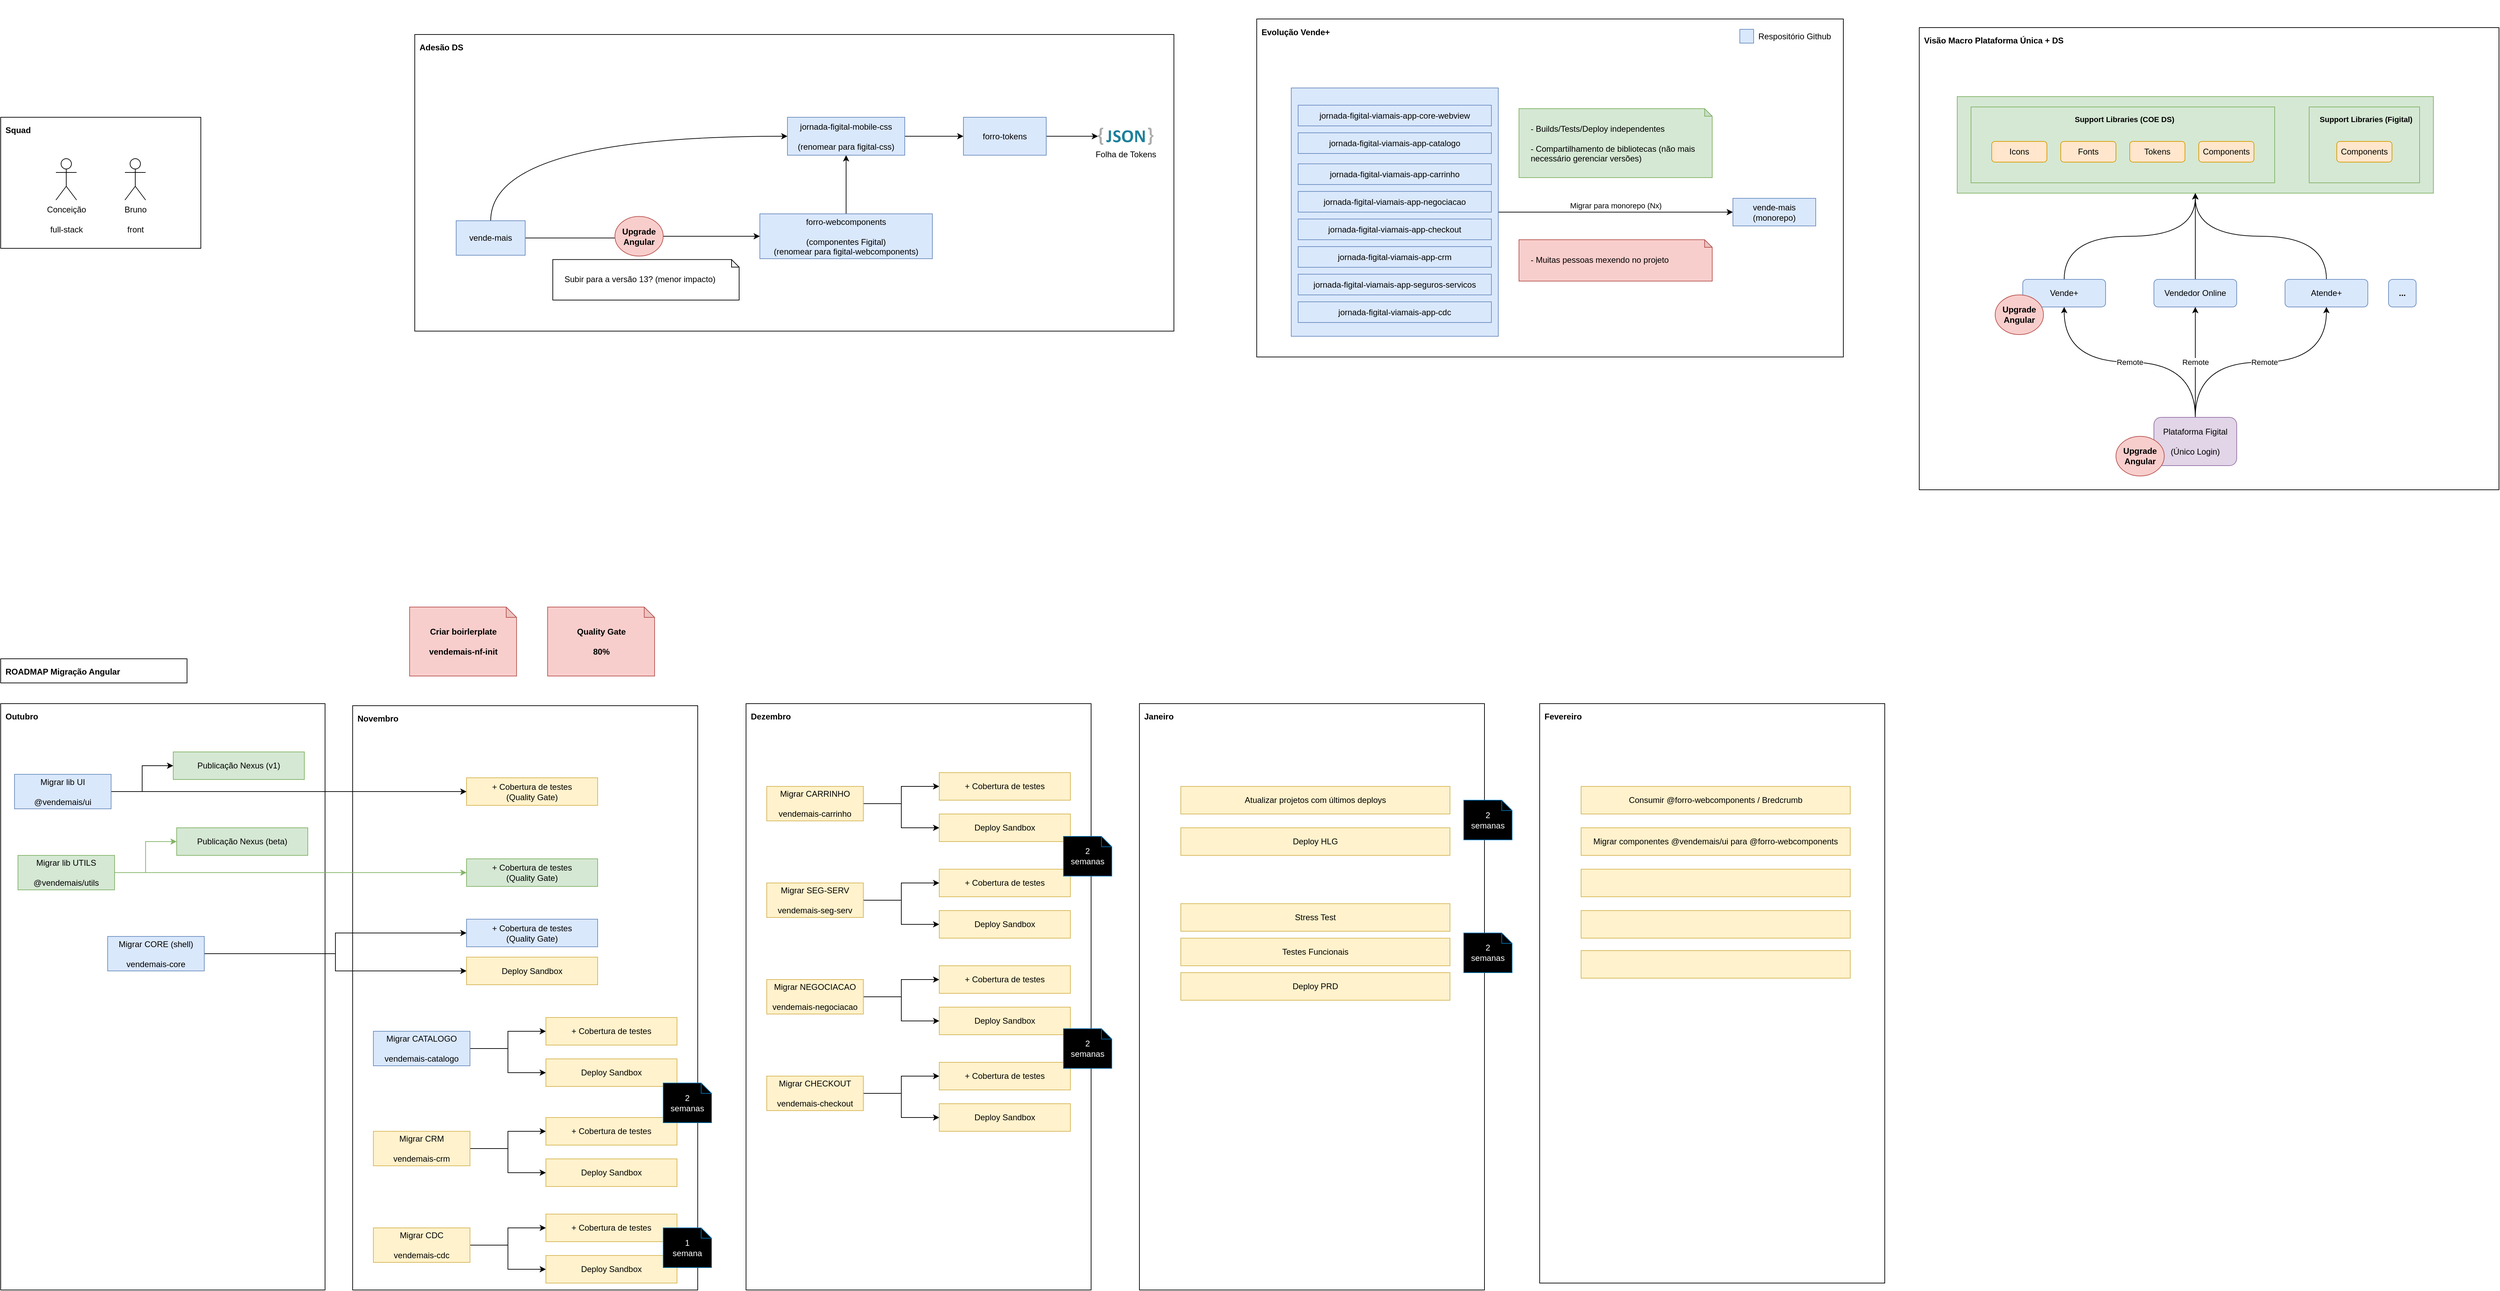 <mxfile version="24.8.3">
  <diagram name="Page-1" id="xi7shshmRlHFJgEPUB2y">
    <mxGraphModel dx="1910" dy="1064" grid="1" gridSize="10" guides="1" tooltips="1" connect="1" arrows="1" fold="1" page="1" pageScale="1" pageWidth="3300" pageHeight="2339" math="0" shadow="0">
      <root>
        <mxCell id="0" />
        <mxCell id="1" parent="0" />
        <mxCell id="oD3bgYSZx1_EezM_nqmY-81" value="Janeiro" style="rounded=0;whiteSpace=wrap;html=1;align=left;verticalAlign=top;spacingLeft=5;spacingTop=5;fontStyle=1" parent="1" vertex="1">
          <mxGeometry x="1730" y="1030" width="500" height="850" as="geometry" />
        </mxCell>
        <mxCell id="oD3bgYSZx1_EezM_nqmY-28" value="Dezembro" style="rounded=0;whiteSpace=wrap;html=1;align=left;verticalAlign=top;spacingLeft=5;spacingTop=5;fontStyle=1" parent="1" vertex="1">
          <mxGeometry x="1160" y="1030" width="500" height="850" as="geometry" />
        </mxCell>
        <mxCell id="oD3bgYSZx1_EezM_nqmY-3" value="Novembro" style="rounded=0;whiteSpace=wrap;html=1;align=left;verticalAlign=top;spacingLeft=5;spacingTop=5;fontStyle=1" parent="1" vertex="1">
          <mxGeometry x="590" y="1033" width="500" height="847" as="geometry" />
        </mxCell>
        <mxCell id="oD3bgYSZx1_EezM_nqmY-5" value="Outubro" style="rounded=0;whiteSpace=wrap;html=1;align=left;verticalAlign=top;spacingLeft=5;spacingTop=5;fontStyle=1" parent="1" vertex="1">
          <mxGeometry x="80" y="1030" width="470" height="850" as="geometry" />
        </mxCell>
        <mxCell id="uVXglK_rULCIlqvBaK8J-3" value="Squad" style="rounded=0;whiteSpace=wrap;html=1;align=left;verticalAlign=top;spacingLeft=5;spacingTop=5;fontStyle=1" parent="1" vertex="1">
          <mxGeometry x="80" y="180" width="290" height="190" as="geometry" />
        </mxCell>
        <mxCell id="rnujehfUw2kupq6HyYBV-32" value="Evolução Vende+" style="rounded=0;whiteSpace=wrap;html=1;align=left;verticalAlign=top;spacingLeft=5;spacingTop=5;fontStyle=1" parent="1" vertex="1">
          <mxGeometry x="1900" y="37.5" width="850" height="490" as="geometry" />
        </mxCell>
        <mxCell id="rnujehfUw2kupq6HyYBV-54" value="Migrar para monorepo (Nx)" style="edgeStyle=orthogonalEdgeStyle;rounded=0;orthogonalLoop=1;jettySize=auto;html=1;entryX=0;entryY=0.5;entryDx=0;entryDy=0;" parent="1" source="rnujehfUw2kupq6HyYBV-53" target="rnujehfUw2kupq6HyYBV-44" edge="1">
          <mxGeometry y="10" relative="1" as="geometry">
            <mxPoint as="offset" />
          </mxGeometry>
        </mxCell>
        <mxCell id="rnujehfUw2kupq6HyYBV-53" value="" style="rounded=0;whiteSpace=wrap;html=1;align=left;verticalAlign=top;spacingLeft=5;spacingTop=5;fontStyle=1;fillColor=#dae8fc;strokeColor=#6c8ebf;" parent="1" vertex="1">
          <mxGeometry x="1950" y="137.5" width="300" height="360" as="geometry" />
        </mxCell>
        <mxCell id="rnujehfUw2kupq6HyYBV-2" value="Visão Macro Plataforma Única + DS" style="rounded=0;whiteSpace=wrap;html=1;align=left;verticalAlign=top;spacingLeft=5;spacingTop=5;fontStyle=1" parent="1" vertex="1">
          <mxGeometry x="2860" y="50" width="840" height="670" as="geometry" />
        </mxCell>
        <mxCell id="rnujehfUw2kupq6HyYBV-27" value="" style="rounded=0;whiteSpace=wrap;html=1;align=left;verticalAlign=top;spacingLeft=5;spacingTop=5;fontStyle=1;fillColor=#d5e8d4;strokeColor=#82b366;" parent="1" vertex="1">
          <mxGeometry x="2915" y="150" width="690" height="140" as="geometry" />
        </mxCell>
        <mxCell id="rnujehfUw2kupq6HyYBV-28" style="edgeStyle=orthogonalEdgeStyle;rounded=0;orthogonalLoop=1;jettySize=auto;html=1;entryX=0.5;entryY=1;entryDx=0;entryDy=0;curved=1;" parent="1" source="rnujehfUw2kupq6HyYBV-3" target="rnujehfUw2kupq6HyYBV-27" edge="1">
          <mxGeometry relative="1" as="geometry" />
        </mxCell>
        <mxCell id="rnujehfUw2kupq6HyYBV-3" value="Vende+" style="rounded=1;whiteSpace=wrap;html=1;fillColor=#dae8fc;strokeColor=#6c8ebf;" parent="1" vertex="1">
          <mxGeometry x="3010" y="415" width="120" height="40" as="geometry" />
        </mxCell>
        <mxCell id="rnujehfUw2kupq6HyYBV-29" style="edgeStyle=orthogonalEdgeStyle;rounded=0;orthogonalLoop=1;jettySize=auto;html=1;curved=1;entryX=0.5;entryY=1;entryDx=0;entryDy=0;" parent="1" source="rnujehfUw2kupq6HyYBV-4" target="rnujehfUw2kupq6HyYBV-27" edge="1">
          <mxGeometry relative="1" as="geometry">
            <mxPoint x="3260" y="295" as="targetPoint" />
          </mxGeometry>
        </mxCell>
        <mxCell id="rnujehfUw2kupq6HyYBV-4" value="Vendedor Online" style="rounded=1;whiteSpace=wrap;html=1;fillColor=#dae8fc;strokeColor=#6c8ebf;" parent="1" vertex="1">
          <mxGeometry x="3200" y="415" width="120" height="40" as="geometry" />
        </mxCell>
        <mxCell id="rnujehfUw2kupq6HyYBV-30" style="edgeStyle=orthogonalEdgeStyle;rounded=0;orthogonalLoop=1;jettySize=auto;html=1;entryX=0.5;entryY=1;entryDx=0;entryDy=0;curved=1;" parent="1" source="rnujehfUw2kupq6HyYBV-5" target="rnujehfUw2kupq6HyYBV-27" edge="1">
          <mxGeometry relative="1" as="geometry" />
        </mxCell>
        <mxCell id="rnujehfUw2kupq6HyYBV-5" value="Atende+" style="rounded=1;whiteSpace=wrap;html=1;fillColor=#dae8fc;strokeColor=#6c8ebf;" parent="1" vertex="1">
          <mxGeometry x="3390" y="415" width="120" height="40" as="geometry" />
        </mxCell>
        <mxCell id="rnujehfUw2kupq6HyYBV-6" value="Support Libraries (COE DS)" style="rounded=0;whiteSpace=wrap;html=1;align=center;verticalAlign=top;spacingLeft=5;spacingTop=5;fillColor=#d5e8d4;strokeColor=#82b366;fontStyle=1;fontSize=11;" parent="1" vertex="1">
          <mxGeometry x="2935" y="165" width="440" height="110" as="geometry" />
        </mxCell>
        <mxCell id="rnujehfUw2kupq6HyYBV-7" value="Icons" style="rounded=1;whiteSpace=wrap;html=1;fillColor=#ffe6cc;strokeColor=#d79b00;align=center;" parent="1" vertex="1">
          <mxGeometry x="2965" y="215" width="80" height="30" as="geometry" />
        </mxCell>
        <mxCell id="rnujehfUw2kupq6HyYBV-8" value="Fonts" style="rounded=1;whiteSpace=wrap;html=1;fillColor=#ffe6cc;strokeColor=#d79b00;align=center;" parent="1" vertex="1">
          <mxGeometry x="3065" y="215" width="80" height="30" as="geometry" />
        </mxCell>
        <mxCell id="rnujehfUw2kupq6HyYBV-10" value="Tokens" style="rounded=1;whiteSpace=wrap;html=1;fillColor=#ffe6cc;strokeColor=#d79b00;align=center;" parent="1" vertex="1">
          <mxGeometry x="3165" y="215" width="80" height="30" as="geometry" />
        </mxCell>
        <mxCell id="rnujehfUw2kupq6HyYBV-11" value="Components" style="rounded=1;whiteSpace=wrap;html=1;fillColor=#ffe6cc;strokeColor=#d79b00;align=center;" parent="1" vertex="1">
          <mxGeometry x="3265" y="215" width="80" height="30" as="geometry" />
        </mxCell>
        <mxCell id="rnujehfUw2kupq6HyYBV-17" value="Remote" style="edgeStyle=orthogonalEdgeStyle;rounded=0;orthogonalLoop=1;jettySize=auto;html=1;curved=1;exitX=0.5;exitY=0;exitDx=0;exitDy=0;" parent="1" source="rnujehfUw2kupq6HyYBV-14" target="rnujehfUw2kupq6HyYBV-3" edge="1">
          <mxGeometry relative="1" as="geometry" />
        </mxCell>
        <mxCell id="rnujehfUw2kupq6HyYBV-18" value="Remote" style="edgeStyle=orthogonalEdgeStyle;rounded=0;orthogonalLoop=1;jettySize=auto;html=1;entryX=0.5;entryY=1;entryDx=0;entryDy=0;" parent="1" source="rnujehfUw2kupq6HyYBV-14" target="rnujehfUw2kupq6HyYBV-4" edge="1">
          <mxGeometry relative="1" as="geometry" />
        </mxCell>
        <mxCell id="rnujehfUw2kupq6HyYBV-19" value="Remote" style="edgeStyle=orthogonalEdgeStyle;rounded=0;orthogonalLoop=1;jettySize=auto;html=1;entryX=0.5;entryY=1;entryDx=0;entryDy=0;curved=1;exitX=0.5;exitY=0;exitDx=0;exitDy=0;" parent="1" source="rnujehfUw2kupq6HyYBV-14" target="rnujehfUw2kupq6HyYBV-5" edge="1">
          <mxGeometry x="0.025" relative="1" as="geometry">
            <mxPoint as="offset" />
          </mxGeometry>
        </mxCell>
        <mxCell id="rnujehfUw2kupq6HyYBV-14" value="Plataforma Figital&lt;br&gt;&lt;br&gt;(Único Login)" style="rounded=1;whiteSpace=wrap;html=1;fillColor=#e1d5e7;strokeColor=#9673a6;" parent="1" vertex="1">
          <mxGeometry x="3200" y="615" width="120" height="70" as="geometry" />
        </mxCell>
        <mxCell id="rnujehfUw2kupq6HyYBV-20" value="Support Libraries (Figital)" style="rounded=0;whiteSpace=wrap;html=1;align=center;verticalAlign=top;spacingLeft=5;spacingTop=5;fillColor=#d5e8d4;strokeColor=#82b366;fontStyle=1;fontSize=11;" parent="1" vertex="1">
          <mxGeometry x="3425" y="165" width="160" height="110" as="geometry" />
        </mxCell>
        <mxCell id="rnujehfUw2kupq6HyYBV-24" value="Components" style="rounded=1;whiteSpace=wrap;html=1;fillColor=#ffe6cc;strokeColor=#d79b00;align=center;" parent="1" vertex="1">
          <mxGeometry x="3465" y="215" width="80" height="30" as="geometry" />
        </mxCell>
        <mxCell id="rnujehfUw2kupq6HyYBV-31" value="..." style="rounded=1;whiteSpace=wrap;html=1;fillColor=#dae8fc;strokeColor=#6c8ebf;fontStyle=1" parent="1" vertex="1">
          <mxGeometry x="3540" y="415" width="40" height="40" as="geometry" />
        </mxCell>
        <mxCell id="rnujehfUw2kupq6HyYBV-33" value="jornada-figital-viamais-app-core-webview" style="whiteSpace=wrap;html=1;fillColor=#dae8fc;strokeColor=#6c8ebf;" parent="1" vertex="1">
          <mxGeometry x="1960" y="162.5" width="280" height="30" as="geometry" />
        </mxCell>
        <mxCell id="rnujehfUw2kupq6HyYBV-34" value="jornada-figital-viamais-app-catalogo" style="whiteSpace=wrap;html=1;fillColor=#dae8fc;strokeColor=#6c8ebf;" parent="1" vertex="1">
          <mxGeometry x="1960" y="202.5" width="280" height="30" as="geometry" />
        </mxCell>
        <mxCell id="rnujehfUw2kupq6HyYBV-35" value="jornada-figital-viamais-app-carrinho" style="whiteSpace=wrap;html=1;fillColor=#dae8fc;strokeColor=#6c8ebf;" parent="1" vertex="1">
          <mxGeometry x="1960" y="247.5" width="280" height="30" as="geometry" />
        </mxCell>
        <mxCell id="rnujehfUw2kupq6HyYBV-37" value="jornada-figital-viamais-app-negociacao" style="whiteSpace=wrap;html=1;fillColor=#dae8fc;strokeColor=#6c8ebf;" parent="1" vertex="1">
          <mxGeometry x="1960" y="287.5" width="280" height="30" as="geometry" />
        </mxCell>
        <mxCell id="rnujehfUw2kupq6HyYBV-38" value="jornada-figital-viamais-app-checkout" style="whiteSpace=wrap;html=1;fillColor=#dae8fc;strokeColor=#6c8ebf;" parent="1" vertex="1">
          <mxGeometry x="1960" y="327.5" width="280" height="30" as="geometry" />
        </mxCell>
        <mxCell id="rnujehfUw2kupq6HyYBV-39" value="jornada-figital-viamais-app-crm" style="whiteSpace=wrap;html=1;fillColor=#dae8fc;strokeColor=#6c8ebf;" parent="1" vertex="1">
          <mxGeometry x="1960" y="367.5" width="280" height="30" as="geometry" />
        </mxCell>
        <mxCell id="rnujehfUw2kupq6HyYBV-41" value="jornada-figital-viamais-app-seguros-servicos" style="whiteSpace=wrap;html=1;fillColor=#dae8fc;strokeColor=#6c8ebf;" parent="1" vertex="1">
          <mxGeometry x="1960" y="407.5" width="280" height="30" as="geometry" />
        </mxCell>
        <mxCell id="rnujehfUw2kupq6HyYBV-42" value="jornada-figital-viamais-app-cdc" style="whiteSpace=wrap;html=1;fillColor=#dae8fc;strokeColor=#6c8ebf;" parent="1" vertex="1">
          <mxGeometry x="1960" y="447.5" width="280" height="30" as="geometry" />
        </mxCell>
        <mxCell id="rnujehfUw2kupq6HyYBV-44" value="vende-mais&lt;br&gt;(monorepo)" style="whiteSpace=wrap;html=1;fillColor=#dae8fc;strokeColor=#6c8ebf;" parent="1" vertex="1">
          <mxGeometry x="2590" y="297.5" width="120" height="40" as="geometry" />
        </mxCell>
        <mxCell id="rnujehfUw2kupq6HyYBV-51" value="" style="group" parent="1" vertex="1" connectable="0">
          <mxGeometry x="2600" y="47.5" width="144" height="30" as="geometry" />
        </mxCell>
        <mxCell id="rnujehfUw2kupq6HyYBV-45" value="" style="whiteSpace=wrap;html=1;fillColor=#dae8fc;strokeColor=#6c8ebf;" parent="rnujehfUw2kupq6HyYBV-51" vertex="1">
          <mxGeometry y="5" width="20" height="20" as="geometry" />
        </mxCell>
        <mxCell id="rnujehfUw2kupq6HyYBV-46" value="Respositório Github" style="text;html=1;align=center;verticalAlign=middle;resizable=0;points=[];autosize=1;strokeColor=none;fillColor=none;" parent="rnujehfUw2kupq6HyYBV-51" vertex="1">
          <mxGeometry x="14" width="130" height="30" as="geometry" />
        </mxCell>
        <mxCell id="rnujehfUw2kupq6HyYBV-55" value="- Builds/Tests/Deploy independentes&lt;div&gt;&lt;br&gt;&lt;/div&gt;&lt;div&gt;- Compartilhamento de bibliotecas (não mais necessário gerenciar versões)&lt;/div&gt;" style="shape=note;whiteSpace=wrap;html=1;backgroundOutline=1;darkOpacity=0.05;size=11;align=left;spacingLeft=15;verticalAlign=top;spacingTop=15;fillColor=#d5e8d4;strokeColor=#82b366;" parent="1" vertex="1">
          <mxGeometry x="2280" y="167.5" width="280" height="100" as="geometry" />
        </mxCell>
        <mxCell id="rnujehfUw2kupq6HyYBV-56" value="- Muitas pessoas mexendo no projeto" style="shape=note;whiteSpace=wrap;html=1;backgroundOutline=1;darkOpacity=0.05;size=11;align=left;spacingLeft=15;verticalAlign=top;spacingTop=15;fillColor=#f8cecc;strokeColor=#b85450;" parent="1" vertex="1">
          <mxGeometry x="2280" y="357.5" width="280" height="60" as="geometry" />
        </mxCell>
        <mxCell id="rnujehfUw2kupq6HyYBV-57" value="Adesão DS" style="rounded=0;whiteSpace=wrap;html=1;align=left;verticalAlign=top;spacingLeft=5;spacingTop=5;fontStyle=1" parent="1" vertex="1">
          <mxGeometry x="680" y="60" width="1100" height="430" as="geometry" />
        </mxCell>
        <mxCell id="rnujehfUw2kupq6HyYBV-60" style="edgeStyle=orthogonalEdgeStyle;rounded=0;orthogonalLoop=1;jettySize=auto;html=1;entryX=0.5;entryY=1;entryDx=0;entryDy=0;" parent="1" source="rnujehfUw2kupq6HyYBV-58" target="rnujehfUw2kupq6HyYBV-59" edge="1">
          <mxGeometry relative="1" as="geometry" />
        </mxCell>
        <mxCell id="rnujehfUw2kupq6HyYBV-58" value="forro-webcomponents&lt;br&gt;&lt;br&gt;(componentes Figital)&lt;div&gt;(renomear para figital-webcomponents)&lt;/div&gt;" style="whiteSpace=wrap;html=1;fillColor=#dae8fc;strokeColor=#6c8ebf;" parent="1" vertex="1">
          <mxGeometry x="1180" y="320" width="250" height="65" as="geometry" />
        </mxCell>
        <mxCell id="uVXglK_rULCIlqvBaK8J-21" style="edgeStyle=orthogonalEdgeStyle;rounded=0;orthogonalLoop=1;jettySize=auto;html=1;exitX=1;exitY=0.5;exitDx=0;exitDy=0;curved=1;" parent="1" source="uVXglK_rULCIlqvBaK8J-30" target="uVXglK_rULCIlqvBaK8J-20" edge="1">
          <mxGeometry relative="1" as="geometry">
            <mxPoint x="1530" y="208" as="sourcePoint" />
          </mxGeometry>
        </mxCell>
        <mxCell id="uVXglK_rULCIlqvBaK8J-31" style="edgeStyle=orthogonalEdgeStyle;rounded=0;orthogonalLoop=1;jettySize=auto;html=1;entryX=0;entryY=0.5;entryDx=0;entryDy=0;" parent="1" source="rnujehfUw2kupq6HyYBV-59" target="uVXglK_rULCIlqvBaK8J-30" edge="1">
          <mxGeometry relative="1" as="geometry" />
        </mxCell>
        <mxCell id="rnujehfUw2kupq6HyYBV-59" value="jornada-figital-mobile-css&lt;br&gt;&lt;br&gt;(renomear para&amp;nbsp;&lt;span style=&quot;background-color: initial;&quot;&gt;figital-css)&lt;/span&gt;" style="whiteSpace=wrap;html=1;fillColor=#dae8fc;strokeColor=#6c8ebf;" parent="1" vertex="1">
          <mxGeometry x="1220" y="180" width="170" height="55" as="geometry" />
        </mxCell>
        <mxCell id="rnujehfUw2kupq6HyYBV-62" style="edgeStyle=orthogonalEdgeStyle;rounded=0;orthogonalLoop=1;jettySize=auto;html=1;entryX=0;entryY=0.5;entryDx=0;entryDy=0;curved=1;exitX=0.5;exitY=0;exitDx=0;exitDy=0;" parent="1" source="rnujehfUw2kupq6HyYBV-61" target="rnujehfUw2kupq6HyYBV-59" edge="1">
          <mxGeometry relative="1" as="geometry" />
        </mxCell>
        <mxCell id="rnujehfUw2kupq6HyYBV-63" style="edgeStyle=orthogonalEdgeStyle;rounded=0;orthogonalLoop=1;jettySize=auto;html=1;entryX=0;entryY=0.5;entryDx=0;entryDy=0;" parent="1" source="rnujehfUw2kupq6HyYBV-61" target="rnujehfUw2kupq6HyYBV-58" edge="1">
          <mxGeometry relative="1" as="geometry" />
        </mxCell>
        <mxCell id="rnujehfUw2kupq6HyYBV-61" value="vende-mais" style="whiteSpace=wrap;html=1;fillColor=#dae8fc;strokeColor=#6c8ebf;" parent="1" vertex="1">
          <mxGeometry x="740" y="330" width="100" height="50" as="geometry" />
        </mxCell>
        <mxCell id="rnujehfUw2kupq6HyYBV-64" value="Upgrade Angular" style="ellipse;whiteSpace=wrap;html=1;fillColor=#f8cecc;strokeColor=#b85450;fontStyle=1" parent="1" vertex="1">
          <mxGeometry x="970" y="323.75" width="70" height="57.5" as="geometry" />
        </mxCell>
        <mxCell id="uVXglK_rULCIlqvBaK8J-1" value="Subir para a versão 13? (menor impacto)" style="shape=note;whiteSpace=wrap;html=1;backgroundOutline=1;darkOpacity=0.05;size=11;align=left;spacingLeft=15;verticalAlign=top;spacingTop=15;" parent="1" vertex="1">
          <mxGeometry x="880" y="386.25" width="270" height="58.75" as="geometry" />
        </mxCell>
        <mxCell id="uVXglK_rULCIlqvBaK8J-5" value="Conceição&lt;br&gt;&lt;br&gt;&lt;div&gt;full-stack&lt;/div&gt;" style="shape=umlActor;verticalLabelPosition=bottom;verticalAlign=top;html=1;outlineConnect=0;" parent="1" vertex="1">
          <mxGeometry x="160" y="240" width="30" height="60" as="geometry" />
        </mxCell>
        <mxCell id="uVXglK_rULCIlqvBaK8J-6" value="Bruno&lt;br&gt;&lt;br&gt;front" style="shape=umlActor;verticalLabelPosition=bottom;verticalAlign=top;html=1;outlineConnect=0;" parent="1" vertex="1">
          <mxGeometry x="260" y="240" width="30" height="60" as="geometry" />
        </mxCell>
        <mxCell id="uVXglK_rULCIlqvBaK8J-8" value="" style="shape=image;html=1;verticalAlign=top;verticalLabelPosition=bottom;labelBackgroundColor=#ffffff;imageAspect=0;aspect=fixed;image=https://cdn1.iconfinder.com/data/icons/icons-for-a-site-1/64/advantage_accuracy-128.png" parent="1" vertex="1">
          <mxGeometry x="3235" y="10" width="90" height="90" as="geometry" />
        </mxCell>
        <mxCell id="uVXglK_rULCIlqvBaK8J-16" value="Upgrade Angular" style="ellipse;whiteSpace=wrap;html=1;fillColor=#f8cecc;strokeColor=#b85450;fontStyle=1" parent="1" vertex="1">
          <mxGeometry x="2970" y="437.5" width="70" height="57.5" as="geometry" />
        </mxCell>
        <mxCell id="uVXglK_rULCIlqvBaK8J-17" value="Upgrade Angular" style="ellipse;whiteSpace=wrap;html=1;fillColor=#f8cecc;strokeColor=#b85450;fontStyle=1" parent="1" vertex="1">
          <mxGeometry x="3145" y="642.5" width="70" height="57.5" as="geometry" />
        </mxCell>
        <mxCell id="uVXglK_rULCIlqvBaK8J-20" value="Folha de Tokens" style="dashed=0;outlineConnect=0;html=1;align=center;labelPosition=center;verticalLabelPosition=bottom;verticalAlign=top;shape=mxgraph.weblogos.json_2" parent="1" vertex="1">
          <mxGeometry x="1670" y="194.9" width="80.4" height="25.2" as="geometry" />
        </mxCell>
        <mxCell id="uVXglK_rULCIlqvBaK8J-30" value="forro-tokens" style="whiteSpace=wrap;html=1;fillColor=#dae8fc;strokeColor=#6c8ebf;" parent="1" vertex="1">
          <mxGeometry x="1475" y="180" width="120" height="55" as="geometry" />
        </mxCell>
        <mxCell id="oD3bgYSZx1_EezM_nqmY-2" value="ROADMAP Migração Angular" style="rounded=0;whiteSpace=wrap;html=1;align=left;verticalAlign=top;spacingLeft=5;spacingTop=5;fontStyle=1" parent="1" vertex="1">
          <mxGeometry x="80" y="965" width="270" height="35" as="geometry" />
        </mxCell>
        <mxCell id="oD3bgYSZx1_EezM_nqmY-30" style="edgeStyle=orthogonalEdgeStyle;rounded=0;orthogonalLoop=1;jettySize=auto;html=1;entryX=0;entryY=0.5;entryDx=0;entryDy=0;fillColor=#d5e8d4;strokeColor=#82b366;" parent="1" source="oD3bgYSZx1_EezM_nqmY-6" target="oD3bgYSZx1_EezM_nqmY-7" edge="1">
          <mxGeometry relative="1" as="geometry" />
        </mxCell>
        <mxCell id="oD3bgYSZx1_EezM_nqmY-31" style="edgeStyle=orthogonalEdgeStyle;rounded=0;orthogonalLoop=1;jettySize=auto;html=1;entryX=0;entryY=0.5;entryDx=0;entryDy=0;fillColor=#d5e8d4;strokeColor=#82b366;" parent="1" source="oD3bgYSZx1_EezM_nqmY-6" target="oD3bgYSZx1_EezM_nqmY-15" edge="1">
          <mxGeometry relative="1" as="geometry" />
        </mxCell>
        <mxCell id="oD3bgYSZx1_EezM_nqmY-6" value="Migrar lib UTILS&lt;div&gt;&lt;br&gt;&lt;div&gt;@vendemais/utils&lt;/div&gt;&lt;/div&gt;" style="whiteSpace=wrap;html=1;fillColor=#d5e8d4;strokeColor=#82b366;" parent="1" vertex="1">
          <mxGeometry x="105" y="1250" width="140" height="50" as="geometry" />
        </mxCell>
        <mxCell id="oD3bgYSZx1_EezM_nqmY-7" value="Publicação Nexus (beta)" style="whiteSpace=wrap;html=1;fillColor=#d5e8d4;strokeColor=#82b366;" parent="1" vertex="1">
          <mxGeometry x="335" y="1210" width="190" height="40" as="geometry" />
        </mxCell>
        <mxCell id="oD3bgYSZx1_EezM_nqmY-33" style="edgeStyle=orthogonalEdgeStyle;rounded=0;orthogonalLoop=1;jettySize=auto;html=1;entryX=0;entryY=0.5;entryDx=0;entryDy=0;" parent="1" source="oD3bgYSZx1_EezM_nqmY-10" target="oD3bgYSZx1_EezM_nqmY-11" edge="1">
          <mxGeometry relative="1" as="geometry" />
        </mxCell>
        <mxCell id="oD3bgYSZx1_EezM_nqmY-34" style="edgeStyle=orthogonalEdgeStyle;rounded=0;orthogonalLoop=1;jettySize=auto;html=1;entryX=0;entryY=0.5;entryDx=0;entryDy=0;" parent="1" source="oD3bgYSZx1_EezM_nqmY-10" target="oD3bgYSZx1_EezM_nqmY-13" edge="1">
          <mxGeometry relative="1" as="geometry" />
        </mxCell>
        <mxCell id="oD3bgYSZx1_EezM_nqmY-10" value="Migrar CORE (shell)&lt;div&gt;&lt;br&gt;&lt;div&gt;vendemais-core&lt;/div&gt;&lt;/div&gt;" style="whiteSpace=wrap;html=1;fillColor=#dae8fc;strokeColor=#6c8ebf;" parent="1" vertex="1">
          <mxGeometry x="235" y="1367.5" width="140" height="50" as="geometry" />
        </mxCell>
        <mxCell id="oD3bgYSZx1_EezM_nqmY-11" value="+ Cobertura de testes&lt;div&gt;(Quality Gate)&lt;/div&gt;" style="whiteSpace=wrap;html=1;fillColor=#dae8fc;strokeColor=#6c8ebf;" parent="1" vertex="1">
          <mxGeometry x="755" y="1342.5" width="190" height="40" as="geometry" />
        </mxCell>
        <mxCell id="oD3bgYSZx1_EezM_nqmY-13" value="Deploy Sandbox" style="whiteSpace=wrap;html=1;fillColor=#fff2cc;strokeColor=#d6b656;" parent="1" vertex="1">
          <mxGeometry x="755" y="1397.5" width="190" height="40" as="geometry" />
        </mxCell>
        <mxCell id="oD3bgYSZx1_EezM_nqmY-15" value="+ Cobertura de testes&lt;div&gt;(Quality Gate)&lt;/div&gt;" style="whiteSpace=wrap;html=1;fillColor=#d5e8d4;strokeColor=#82b366;" parent="1" vertex="1">
          <mxGeometry x="755" y="1255" width="190" height="40" as="geometry" />
        </mxCell>
        <mxCell id="oD3bgYSZx1_EezM_nqmY-17" style="edgeStyle=orthogonalEdgeStyle;rounded=0;orthogonalLoop=1;jettySize=auto;html=1;entryX=0;entryY=0.5;entryDx=0;entryDy=0;" parent="1" source="oD3bgYSZx1_EezM_nqmY-19" target="oD3bgYSZx1_EezM_nqmY-20" edge="1">
          <mxGeometry relative="1" as="geometry" />
        </mxCell>
        <mxCell id="oD3bgYSZx1_EezM_nqmY-32" style="edgeStyle=orthogonalEdgeStyle;rounded=0;orthogonalLoop=1;jettySize=auto;html=1;entryX=0;entryY=0.5;entryDx=0;entryDy=0;" parent="1" source="oD3bgYSZx1_EezM_nqmY-19" target="oD3bgYSZx1_EezM_nqmY-21" edge="1">
          <mxGeometry relative="1" as="geometry" />
        </mxCell>
        <mxCell id="oD3bgYSZx1_EezM_nqmY-19" value="Migrar CATALOGO&lt;div&gt;&lt;br&gt;&lt;div&gt;vendemais-catalogo&lt;/div&gt;&lt;/div&gt;" style="whiteSpace=wrap;html=1;fillColor=#dae8fc;strokeColor=#6c8ebf;" parent="1" vertex="1">
          <mxGeometry x="620" y="1505" width="140" height="50" as="geometry" />
        </mxCell>
        <mxCell id="oD3bgYSZx1_EezM_nqmY-20" value="+ Cobertura de testes" style="whiteSpace=wrap;html=1;fillColor=#fff2cc;strokeColor=#d6b656;" parent="1" vertex="1">
          <mxGeometry x="870" y="1485" width="190" height="40" as="geometry" />
        </mxCell>
        <mxCell id="oD3bgYSZx1_EezM_nqmY-21" value="Deploy Sandbox" style="whiteSpace=wrap;html=1;fillColor=#fff2cc;strokeColor=#d6b656;" parent="1" vertex="1">
          <mxGeometry x="870" y="1545" width="190" height="40" as="geometry" />
        </mxCell>
        <mxCell id="oD3bgYSZx1_EezM_nqmY-22" style="edgeStyle=orthogonalEdgeStyle;rounded=0;orthogonalLoop=1;jettySize=auto;html=1;entryX=0;entryY=0.5;entryDx=0;entryDy=0;" parent="1" source="oD3bgYSZx1_EezM_nqmY-24" target="oD3bgYSZx1_EezM_nqmY-25" edge="1">
          <mxGeometry relative="1" as="geometry" />
        </mxCell>
        <mxCell id="oD3bgYSZx1_EezM_nqmY-23" style="edgeStyle=orthogonalEdgeStyle;rounded=0;orthogonalLoop=1;jettySize=auto;html=1;entryX=0;entryY=0.5;entryDx=0;entryDy=0;" parent="1" source="oD3bgYSZx1_EezM_nqmY-24" target="oD3bgYSZx1_EezM_nqmY-26" edge="1">
          <mxGeometry relative="1" as="geometry" />
        </mxCell>
        <mxCell id="oD3bgYSZx1_EezM_nqmY-24" value="Migrar lib UI&lt;div&gt;&lt;br&gt;&lt;div&gt;@vendemais/ui&lt;/div&gt;&lt;/div&gt;" style="whiteSpace=wrap;html=1;fillColor=#dae8fc;strokeColor=#6c8ebf;" parent="1" vertex="1">
          <mxGeometry x="100" y="1132.5" width="140" height="50" as="geometry" />
        </mxCell>
        <mxCell id="oD3bgYSZx1_EezM_nqmY-25" value="Publicação Nexus (v1)" style="whiteSpace=wrap;html=1;fillColor=#d5e8d4;strokeColor=#82b366;" parent="1" vertex="1">
          <mxGeometry x="330" y="1100" width="190" height="40" as="geometry" />
        </mxCell>
        <mxCell id="oD3bgYSZx1_EezM_nqmY-26" value="+ Cobertura de testes&lt;br&gt;(Quality Gate)" style="whiteSpace=wrap;html=1;fillColor=#fff2cc;strokeColor=#d6b656;" parent="1" vertex="1">
          <mxGeometry x="755" y="1137.5" width="190" height="40" as="geometry" />
        </mxCell>
        <mxCell id="oD3bgYSZx1_EezM_nqmY-35" style="edgeStyle=orthogonalEdgeStyle;rounded=0;orthogonalLoop=1;jettySize=auto;html=1;entryX=0;entryY=0.5;entryDx=0;entryDy=0;fillColor=#fff2cc;strokeColor=#000000;" parent="1" source="oD3bgYSZx1_EezM_nqmY-37" target="oD3bgYSZx1_EezM_nqmY-38" edge="1">
          <mxGeometry relative="1" as="geometry" />
        </mxCell>
        <mxCell id="oD3bgYSZx1_EezM_nqmY-36" style="edgeStyle=orthogonalEdgeStyle;rounded=0;orthogonalLoop=1;jettySize=auto;html=1;entryX=0;entryY=0.5;entryDx=0;entryDy=0;fillColor=#fff2cc;strokeColor=#000000;" parent="1" source="oD3bgYSZx1_EezM_nqmY-37" target="oD3bgYSZx1_EezM_nqmY-39" edge="1">
          <mxGeometry relative="1" as="geometry" />
        </mxCell>
        <mxCell id="oD3bgYSZx1_EezM_nqmY-37" value="Migrar CRM&lt;div&gt;&lt;br&gt;&lt;div&gt;vendemais-crm&lt;/div&gt;&lt;/div&gt;" style="whiteSpace=wrap;html=1;fillColor=#fff2cc;strokeColor=#d6b656;" parent="1" vertex="1">
          <mxGeometry x="620" y="1650" width="140" height="50" as="geometry" />
        </mxCell>
        <mxCell id="oD3bgYSZx1_EezM_nqmY-38" value="+ Cobertura de testes" style="whiteSpace=wrap;html=1;fillColor=#fff2cc;strokeColor=#d6b656;" parent="1" vertex="1">
          <mxGeometry x="870" y="1630" width="190" height="40" as="geometry" />
        </mxCell>
        <mxCell id="oD3bgYSZx1_EezM_nqmY-39" value="Deploy Sandbox" style="whiteSpace=wrap;html=1;fillColor=#fff2cc;strokeColor=#d6b656;" parent="1" vertex="1">
          <mxGeometry x="870" y="1690" width="190" height="40" as="geometry" />
        </mxCell>
        <mxCell id="oD3bgYSZx1_EezM_nqmY-45" style="edgeStyle=orthogonalEdgeStyle;rounded=0;orthogonalLoop=1;jettySize=auto;html=1;entryX=0;entryY=0.5;entryDx=0;entryDy=0;fillColor=#fff2cc;strokeColor=#000000;" parent="1" source="oD3bgYSZx1_EezM_nqmY-47" target="oD3bgYSZx1_EezM_nqmY-48" edge="1">
          <mxGeometry relative="1" as="geometry" />
        </mxCell>
        <mxCell id="oD3bgYSZx1_EezM_nqmY-46" style="edgeStyle=orthogonalEdgeStyle;rounded=0;orthogonalLoop=1;jettySize=auto;html=1;entryX=0;entryY=0.5;entryDx=0;entryDy=0;fillColor=#fff2cc;strokeColor=#000000;" parent="1" source="oD3bgYSZx1_EezM_nqmY-47" target="oD3bgYSZx1_EezM_nqmY-49" edge="1">
          <mxGeometry relative="1" as="geometry" />
        </mxCell>
        <mxCell id="oD3bgYSZx1_EezM_nqmY-47" value="Migrar CARRINHO&lt;div&gt;&lt;br&gt;&lt;div&gt;vendemais-carrinho&lt;/div&gt;&lt;/div&gt;" style="whiteSpace=wrap;html=1;fillColor=#fff2cc;strokeColor=#d6b656;" parent="1" vertex="1">
          <mxGeometry x="1190" y="1150" width="140" height="50" as="geometry" />
        </mxCell>
        <mxCell id="oD3bgYSZx1_EezM_nqmY-48" value="+ Cobertura de testes" style="whiteSpace=wrap;html=1;fillColor=#fff2cc;strokeColor=#d6b656;" parent="1" vertex="1">
          <mxGeometry x="1440" y="1130" width="190" height="40" as="geometry" />
        </mxCell>
        <mxCell id="oD3bgYSZx1_EezM_nqmY-49" value="Deploy Sandbox" style="whiteSpace=wrap;html=1;fillColor=#fff2cc;strokeColor=#d6b656;" parent="1" vertex="1">
          <mxGeometry x="1440" y="1190" width="190" height="40" as="geometry" />
        </mxCell>
        <mxCell id="oD3bgYSZx1_EezM_nqmY-50" style="edgeStyle=orthogonalEdgeStyle;rounded=0;orthogonalLoop=1;jettySize=auto;html=1;entryX=0;entryY=0.5;entryDx=0;entryDy=0;fillColor=#fff2cc;strokeColor=#000000;" parent="1" source="oD3bgYSZx1_EezM_nqmY-52" target="oD3bgYSZx1_EezM_nqmY-53" edge="1">
          <mxGeometry relative="1" as="geometry" />
        </mxCell>
        <mxCell id="oD3bgYSZx1_EezM_nqmY-51" style="edgeStyle=orthogonalEdgeStyle;rounded=0;orthogonalLoop=1;jettySize=auto;html=1;entryX=0;entryY=0.5;entryDx=0;entryDy=0;fillColor=#fff2cc;strokeColor=#000000;" parent="1" source="oD3bgYSZx1_EezM_nqmY-52" target="oD3bgYSZx1_EezM_nqmY-54" edge="1">
          <mxGeometry relative="1" as="geometry" />
        </mxCell>
        <mxCell id="oD3bgYSZx1_EezM_nqmY-52" value="Migrar CDC&lt;div&gt;&lt;br&gt;&lt;div&gt;vendemais-cdc&lt;/div&gt;&lt;/div&gt;" style="whiteSpace=wrap;html=1;fillColor=#fff2cc;strokeColor=#d6b656;" parent="1" vertex="1">
          <mxGeometry x="620" y="1790" width="140" height="50" as="geometry" />
        </mxCell>
        <mxCell id="oD3bgYSZx1_EezM_nqmY-53" value="+ Cobertura de testes" style="whiteSpace=wrap;html=1;fillColor=#fff2cc;strokeColor=#d6b656;" parent="1" vertex="1">
          <mxGeometry x="870" y="1770" width="190" height="40" as="geometry" />
        </mxCell>
        <mxCell id="oD3bgYSZx1_EezM_nqmY-54" value="Deploy Sandbox" style="whiteSpace=wrap;html=1;fillColor=#fff2cc;strokeColor=#d6b656;" parent="1" vertex="1">
          <mxGeometry x="870" y="1830" width="190" height="40" as="geometry" />
        </mxCell>
        <mxCell id="oD3bgYSZx1_EezM_nqmY-55" style="edgeStyle=orthogonalEdgeStyle;rounded=0;orthogonalLoop=1;jettySize=auto;html=1;entryX=0;entryY=0.5;entryDx=0;entryDy=0;fillColor=#fff2cc;strokeColor=#000000;" parent="1" source="oD3bgYSZx1_EezM_nqmY-57" target="oD3bgYSZx1_EezM_nqmY-58" edge="1">
          <mxGeometry relative="1" as="geometry" />
        </mxCell>
        <mxCell id="oD3bgYSZx1_EezM_nqmY-56" style="edgeStyle=orthogonalEdgeStyle;rounded=0;orthogonalLoop=1;jettySize=auto;html=1;entryX=0;entryY=0.5;entryDx=0;entryDy=0;fillColor=#fff2cc;strokeColor=#000000;" parent="1" source="oD3bgYSZx1_EezM_nqmY-57" target="oD3bgYSZx1_EezM_nqmY-59" edge="1">
          <mxGeometry relative="1" as="geometry" />
        </mxCell>
        <mxCell id="oD3bgYSZx1_EezM_nqmY-57" value="Migrar SEG-SERV&lt;div&gt;&lt;br&gt;&lt;div&gt;vendemais-seg-serv&lt;/div&gt;&lt;/div&gt;" style="whiteSpace=wrap;html=1;fillColor=#fff2cc;strokeColor=#d6b656;" parent="1" vertex="1">
          <mxGeometry x="1190" y="1290" width="140" height="50" as="geometry" />
        </mxCell>
        <mxCell id="oD3bgYSZx1_EezM_nqmY-58" value="+ Cobertura de testes" style="whiteSpace=wrap;html=1;fillColor=#fff2cc;strokeColor=#d6b656;" parent="1" vertex="1">
          <mxGeometry x="1440" y="1270" width="190" height="40" as="geometry" />
        </mxCell>
        <mxCell id="oD3bgYSZx1_EezM_nqmY-59" value="Deploy Sandbox" style="whiteSpace=wrap;html=1;fillColor=#fff2cc;strokeColor=#d6b656;" parent="1" vertex="1">
          <mxGeometry x="1440" y="1330" width="190" height="40" as="geometry" />
        </mxCell>
        <mxCell id="oD3bgYSZx1_EezM_nqmY-60" style="edgeStyle=orthogonalEdgeStyle;rounded=0;orthogonalLoop=1;jettySize=auto;html=1;entryX=0;entryY=0.5;entryDx=0;entryDy=0;fillColor=#fff2cc;strokeColor=#000000;" parent="1" source="oD3bgYSZx1_EezM_nqmY-62" target="oD3bgYSZx1_EezM_nqmY-63" edge="1">
          <mxGeometry relative="1" as="geometry" />
        </mxCell>
        <mxCell id="oD3bgYSZx1_EezM_nqmY-61" style="edgeStyle=orthogonalEdgeStyle;rounded=0;orthogonalLoop=1;jettySize=auto;html=1;entryX=0;entryY=0.5;entryDx=0;entryDy=0;fillColor=#fff2cc;strokeColor=#000000;" parent="1" source="oD3bgYSZx1_EezM_nqmY-62" target="oD3bgYSZx1_EezM_nqmY-64" edge="1">
          <mxGeometry relative="1" as="geometry" />
        </mxCell>
        <mxCell id="oD3bgYSZx1_EezM_nqmY-62" value="Migrar NEGOCIACAO&lt;div&gt;&lt;br&gt;&lt;div&gt;vendemais-negociacao&lt;/div&gt;&lt;/div&gt;" style="whiteSpace=wrap;html=1;fillColor=#fff2cc;strokeColor=#d6b656;" parent="1" vertex="1">
          <mxGeometry x="1190" y="1430" width="140" height="50" as="geometry" />
        </mxCell>
        <mxCell id="oD3bgYSZx1_EezM_nqmY-63" value="+ Cobertura de testes" style="whiteSpace=wrap;html=1;fillColor=#fff2cc;strokeColor=#d6b656;" parent="1" vertex="1">
          <mxGeometry x="1440" y="1410" width="190" height="40" as="geometry" />
        </mxCell>
        <mxCell id="oD3bgYSZx1_EezM_nqmY-64" value="Deploy Sandbox" style="whiteSpace=wrap;html=1;fillColor=#fff2cc;strokeColor=#d6b656;" parent="1" vertex="1">
          <mxGeometry x="1440" y="1470" width="190" height="40" as="geometry" />
        </mxCell>
        <mxCell id="oD3bgYSZx1_EezM_nqmY-65" style="edgeStyle=orthogonalEdgeStyle;rounded=0;orthogonalLoop=1;jettySize=auto;html=1;entryX=0;entryY=0.5;entryDx=0;entryDy=0;fillColor=#fff2cc;strokeColor=#000000;" parent="1" source="oD3bgYSZx1_EezM_nqmY-67" target="oD3bgYSZx1_EezM_nqmY-68" edge="1">
          <mxGeometry relative="1" as="geometry" />
        </mxCell>
        <mxCell id="oD3bgYSZx1_EezM_nqmY-66" style="edgeStyle=orthogonalEdgeStyle;rounded=0;orthogonalLoop=1;jettySize=auto;html=1;entryX=0;entryY=0.5;entryDx=0;entryDy=0;fillColor=#fff2cc;strokeColor=#000000;" parent="1" source="oD3bgYSZx1_EezM_nqmY-67" target="oD3bgYSZx1_EezM_nqmY-69" edge="1">
          <mxGeometry relative="1" as="geometry" />
        </mxCell>
        <mxCell id="oD3bgYSZx1_EezM_nqmY-67" value="Migrar CHECKOUT&lt;div&gt;&lt;br&gt;&lt;div&gt;vendemais-checkout&lt;/div&gt;&lt;/div&gt;" style="whiteSpace=wrap;html=1;fillColor=#fff2cc;strokeColor=#d6b656;" parent="1" vertex="1">
          <mxGeometry x="1190" y="1570" width="140" height="50" as="geometry" />
        </mxCell>
        <mxCell id="oD3bgYSZx1_EezM_nqmY-68" value="+ Cobertura de testes" style="whiteSpace=wrap;html=1;fillColor=#fff2cc;strokeColor=#d6b656;" parent="1" vertex="1">
          <mxGeometry x="1440" y="1550" width="190" height="40" as="geometry" />
        </mxCell>
        <mxCell id="oD3bgYSZx1_EezM_nqmY-69" value="Deploy Sandbox" style="whiteSpace=wrap;html=1;fillColor=#fff2cc;strokeColor=#d6b656;" parent="1" vertex="1">
          <mxGeometry x="1440" y="1610" width="190" height="40" as="geometry" />
        </mxCell>
        <mxCell id="oD3bgYSZx1_EezM_nqmY-72" value="2&lt;br&gt;&lt;div&gt;semanas&lt;/div&gt;" style="shape=note;whiteSpace=wrap;html=1;backgroundOutline=1;darkOpacity=0.05;size=15;fillColor=#000000;strokeColor=#006EAF;fontColor=#ffffff;" parent="1" vertex="1">
          <mxGeometry x="1040" y="1580" width="70" height="57.5" as="geometry" />
        </mxCell>
        <mxCell id="oD3bgYSZx1_EezM_nqmY-74" value="1&lt;br&gt;&lt;div&gt;semana&lt;/div&gt;" style="shape=note;whiteSpace=wrap;html=1;backgroundOutline=1;darkOpacity=0.05;size=15;fillColor=#000000;strokeColor=#006EAF;fontColor=#ffffff;" parent="1" vertex="1">
          <mxGeometry x="1040" y="1790" width="70" height="57.5" as="geometry" />
        </mxCell>
        <mxCell id="oD3bgYSZx1_EezM_nqmY-75" value="2&lt;br&gt;&lt;div&gt;semanas&lt;/div&gt;" style="shape=note;whiteSpace=wrap;html=1;backgroundOutline=1;darkOpacity=0.05;size=15;fillColor=#000000;strokeColor=#006EAF;fontColor=#ffffff;" parent="1" vertex="1">
          <mxGeometry x="1620" y="1222.5" width="70" height="57.5" as="geometry" />
        </mxCell>
        <mxCell id="oD3bgYSZx1_EezM_nqmY-77" value="2&lt;br&gt;&lt;div&gt;semanas&lt;/div&gt;" style="shape=note;whiteSpace=wrap;html=1;backgroundOutline=1;darkOpacity=0.05;size=15;fillColor=#000000;strokeColor=#006EAF;fontColor=#ffffff;" parent="1" vertex="1">
          <mxGeometry x="1620" y="1501.25" width="70" height="57.5" as="geometry" />
        </mxCell>
        <mxCell id="oD3bgYSZx1_EezM_nqmY-79" value="Criar boirlerplate&lt;div&gt;&lt;br&gt;&lt;/div&gt;&lt;div&gt;vendemais-nf-init&lt;/div&gt;" style="shape=note;whiteSpace=wrap;html=1;backgroundOutline=1;darkOpacity=0.05;size=15;fillColor=#f8cecc;strokeColor=#b85450;fontStyle=1" parent="1" vertex="1">
          <mxGeometry x="672.5" y="890" width="155" height="100" as="geometry" />
        </mxCell>
        <mxCell id="oD3bgYSZx1_EezM_nqmY-82" value="Atualizar projetos com últimos deploys" style="whiteSpace=wrap;html=1;fillColor=#fff2cc;strokeColor=#d6b656;" parent="1" vertex="1">
          <mxGeometry x="1790" y="1150" width="390" height="40" as="geometry" />
        </mxCell>
        <mxCell id="oD3bgYSZx1_EezM_nqmY-83" value="Deploy HLG" style="whiteSpace=wrap;html=1;fillColor=#fff2cc;strokeColor=#d6b656;" parent="1" vertex="1">
          <mxGeometry x="1790" y="1210" width="390" height="40" as="geometry" />
        </mxCell>
        <mxCell id="oD3bgYSZx1_EezM_nqmY-84" value="Deploy PRD" style="whiteSpace=wrap;html=1;fillColor=#fff2cc;strokeColor=#d6b656;" parent="1" vertex="1">
          <mxGeometry x="1790" y="1420" width="390" height="40" as="geometry" />
        </mxCell>
        <mxCell id="oD3bgYSZx1_EezM_nqmY-85" value="Stress Test" style="whiteSpace=wrap;html=1;fillColor=#fff2cc;strokeColor=#d6b656;" parent="1" vertex="1">
          <mxGeometry x="1790" y="1320" width="390" height="40" as="geometry" />
        </mxCell>
        <mxCell id="oD3bgYSZx1_EezM_nqmY-86" value="2&lt;br&gt;&lt;div&gt;semanas&lt;/div&gt;" style="shape=note;whiteSpace=wrap;html=1;backgroundOutline=1;darkOpacity=0.05;size=15;fillColor=#000000;strokeColor=#006EAF;fontColor=#ffffff;" parent="1" vertex="1">
          <mxGeometry x="2200" y="1170" width="70" height="57.5" as="geometry" />
        </mxCell>
        <mxCell id="oD3bgYSZx1_EezM_nqmY-87" value="2&lt;br&gt;&lt;div&gt;semanas&lt;/div&gt;" style="shape=note;whiteSpace=wrap;html=1;backgroundOutline=1;darkOpacity=0.05;size=15;fillColor=#000000;strokeColor=#006EAF;fontColor=#ffffff;" parent="1" vertex="1">
          <mxGeometry x="2200" y="1362.5" width="70" height="57.5" as="geometry" />
        </mxCell>
        <mxCell id="oD3bgYSZx1_EezM_nqmY-88" value="Testes Funcionais" style="whiteSpace=wrap;html=1;fillColor=#fff2cc;strokeColor=#d6b656;" parent="1" vertex="1">
          <mxGeometry x="1790" y="1370" width="390" height="40" as="geometry" />
        </mxCell>
        <mxCell id="oD3bgYSZx1_EezM_nqmY-89" value="Fevereiro" style="rounded=0;whiteSpace=wrap;html=1;align=left;verticalAlign=top;spacingLeft=5;spacingTop=5;fontStyle=1" parent="1" vertex="1">
          <mxGeometry x="2310" y="1030" width="500" height="840" as="geometry" />
        </mxCell>
        <mxCell id="oD3bgYSZx1_EezM_nqmY-90" value="Consumir @forro-webcomponents / Bredcrumb" style="whiteSpace=wrap;html=1;fillColor=#fff2cc;strokeColor=#d6b656;" parent="1" vertex="1">
          <mxGeometry x="2370" y="1150" width="390" height="40" as="geometry" />
        </mxCell>
        <mxCell id="oD3bgYSZx1_EezM_nqmY-91" value="Migrar componentes @vendemais/ui para @forro-webcomponents" style="whiteSpace=wrap;html=1;fillColor=#fff2cc;strokeColor=#d6b656;" parent="1" vertex="1">
          <mxGeometry x="2370" y="1210" width="390" height="40" as="geometry" />
        </mxCell>
        <mxCell id="oD3bgYSZx1_EezM_nqmY-92" value="" style="whiteSpace=wrap;html=1;fillColor=#fff2cc;strokeColor=#d6b656;" parent="1" vertex="1">
          <mxGeometry x="2370" y="1388" width="390" height="40" as="geometry" />
        </mxCell>
        <mxCell id="oD3bgYSZx1_EezM_nqmY-93" value="" style="whiteSpace=wrap;html=1;fillColor=#fff2cc;strokeColor=#d6b656;" parent="1" vertex="1">
          <mxGeometry x="2370" y="1270" width="390" height="40" as="geometry" />
        </mxCell>
        <mxCell id="oD3bgYSZx1_EezM_nqmY-96" value="" style="whiteSpace=wrap;html=1;fillColor=#fff2cc;strokeColor=#d6b656;" parent="1" vertex="1">
          <mxGeometry x="2370" y="1330" width="390" height="40" as="geometry" />
        </mxCell>
        <mxCell id="oD3bgYSZx1_EezM_nqmY-97" value="Quality Gate&lt;div&gt;&lt;br&gt;&lt;/div&gt;&lt;div&gt;80%&lt;/div&gt;" style="shape=note;whiteSpace=wrap;html=1;backgroundOutline=1;darkOpacity=0.05;size=15;fillColor=#f8cecc;strokeColor=#b85450;fontStyle=1" parent="1" vertex="1">
          <mxGeometry x="872.5" y="890" width="155" height="100" as="geometry" />
        </mxCell>
      </root>
    </mxGraphModel>
  </diagram>
</mxfile>
